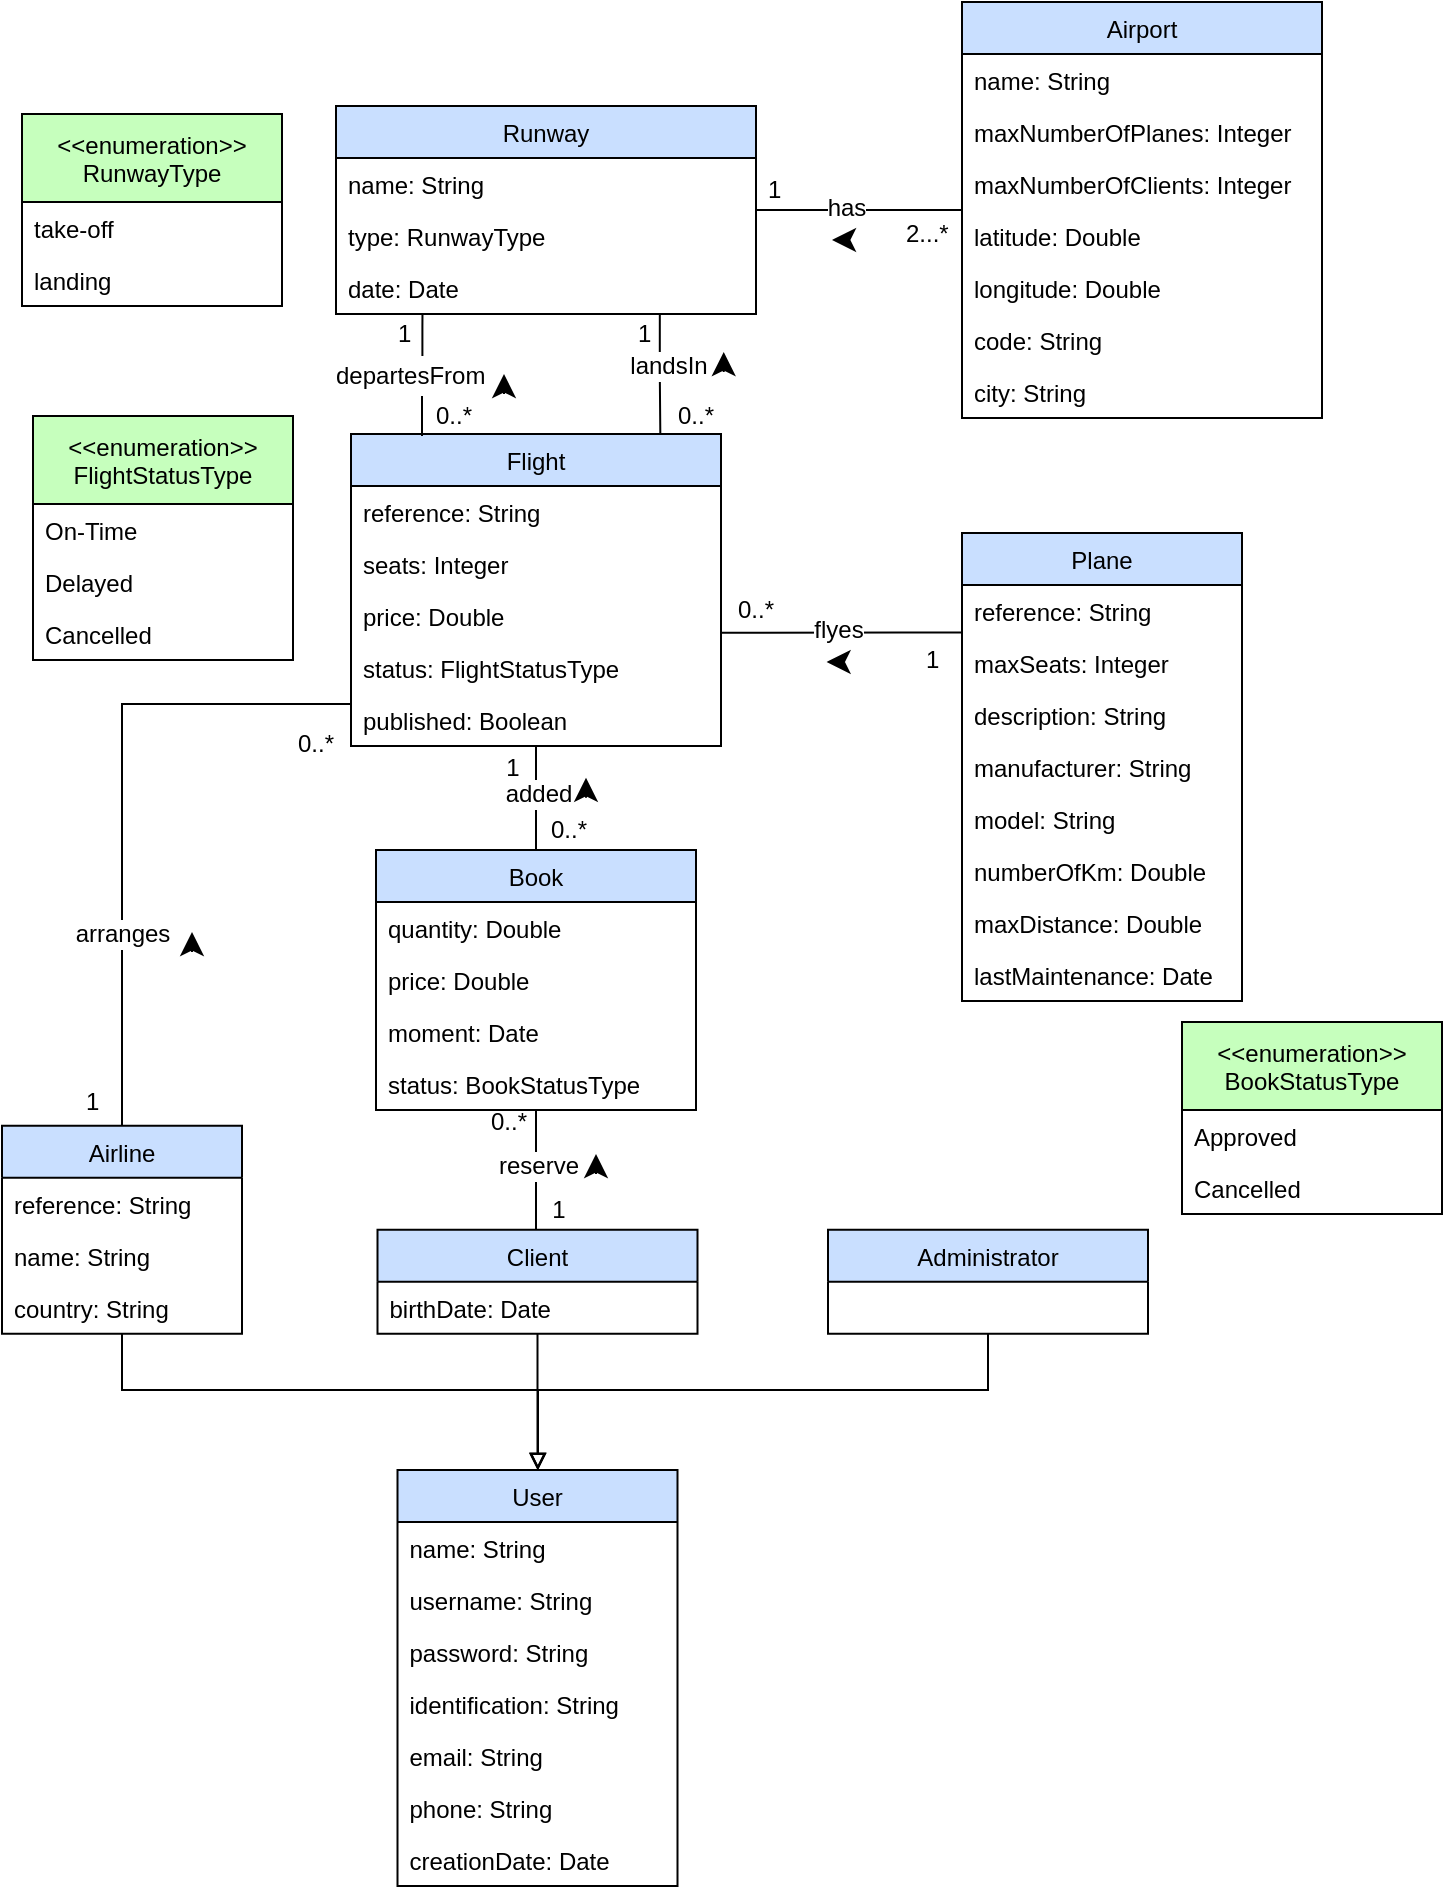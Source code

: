 <mxfile version="12.7.6" type="device"><diagram id="jjlKhus_xSIykUgJ4xhV" name="Page-1"><mxGraphModel dx="1038" dy="584" grid="1" gridSize="10" guides="1" tooltips="1" connect="1" arrows="1" fold="1" page="1" pageScale="1" pageWidth="827" pageHeight="1169" math="0" shadow="0"><root><mxCell id="0"/><mxCell id="1" parent="0"/><mxCell id="i8U-wxFuqgs0PLPMtwqe-15" style="edgeStyle=orthogonalEdgeStyle;rounded=0;orthogonalLoop=1;jettySize=auto;html=1;endArrow=none;endFill=0;" parent="1" source="wiXEgSdRvyLpgxrbXpj9-1" target="e47_xVu1gTIImA9z5qKd-11" edge="1"><mxGeometry relative="1" as="geometry"/></mxCell><mxCell id="i8U-wxFuqgs0PLPMtwqe-63" value="has" style="text;html=1;resizable=0;points=[];align=center;verticalAlign=middle;labelBackgroundColor=#ffffff;fontSize=12;" parent="i8U-wxFuqgs0PLPMtwqe-15" vertex="1" connectable="0"><mxGeometry x="0.215" y="2" relative="1" as="geometry"><mxPoint x="4.71" y="-3.2" as="offset"/></mxGeometry></mxCell><mxCell id="wiXEgSdRvyLpgxrbXpj9-1" value="Airport" style="swimlane;fontStyle=0;childLayout=stackLayout;horizontal=1;startSize=26;fillColor=#C9DFFF;horizontalStack=0;resizeParent=1;resizeParentMax=0;resizeLast=0;collapsible=1;marginBottom=0;" parent="1" vertex="1"><mxGeometry x="570" y="60" width="180" height="208" as="geometry"/></mxCell><mxCell id="e47_xVu1gTIImA9z5qKd-8" value="name: String" style="text;strokeColor=none;fillColor=none;align=left;verticalAlign=top;spacingLeft=4;spacingRight=4;overflow=hidden;rotatable=0;points=[[0,0.5],[1,0.5]];portConstraint=eastwest;" parent="wiXEgSdRvyLpgxrbXpj9-1" vertex="1"><mxGeometry y="26" width="180" height="26" as="geometry"/></mxCell><mxCell id="wiXEgSdRvyLpgxrbXpj9-2" value="maxNumberOfPlanes: Integer" style="text;strokeColor=none;fillColor=none;align=left;verticalAlign=top;spacingLeft=4;spacingRight=4;overflow=hidden;rotatable=0;points=[[0,0.5],[1,0.5]];portConstraint=eastwest;" parent="wiXEgSdRvyLpgxrbXpj9-1" vertex="1"><mxGeometry y="52" width="180" height="26" as="geometry"/></mxCell><mxCell id="wiXEgSdRvyLpgxrbXpj9-3" value="maxNumberOfClients: Integer" style="text;strokeColor=none;fillColor=none;align=left;verticalAlign=top;spacingLeft=4;spacingRight=4;overflow=hidden;rotatable=0;points=[[0,0.5],[1,0.5]];portConstraint=eastwest;" parent="wiXEgSdRvyLpgxrbXpj9-1" vertex="1"><mxGeometry y="78" width="180" height="26" as="geometry"/></mxCell><mxCell id="wiXEgSdRvyLpgxrbXpj9-18" value="latitude: Double" style="text;strokeColor=none;fillColor=none;align=left;verticalAlign=top;spacingLeft=4;spacingRight=4;overflow=hidden;rotatable=0;points=[[0,0.5],[1,0.5]];portConstraint=eastwest;" parent="wiXEgSdRvyLpgxrbXpj9-1" vertex="1"><mxGeometry y="104" width="180" height="26" as="geometry"/></mxCell><mxCell id="wiXEgSdRvyLpgxrbXpj9-19" value="longitude: Double" style="text;strokeColor=none;fillColor=none;align=left;verticalAlign=top;spacingLeft=4;spacingRight=4;overflow=hidden;rotatable=0;points=[[0,0.5],[1,0.5]];portConstraint=eastwest;" parent="wiXEgSdRvyLpgxrbXpj9-1" vertex="1"><mxGeometry y="130" width="180" height="26" as="geometry"/></mxCell><mxCell id="e47_xVu1gTIImA9z5qKd-31" value="code: String" style="text;strokeColor=none;fillColor=none;align=left;verticalAlign=top;spacingLeft=4;spacingRight=4;overflow=hidden;rotatable=0;points=[[0,0.5],[1,0.5]];portConstraint=eastwest;" parent="wiXEgSdRvyLpgxrbXpj9-1" vertex="1"><mxGeometry y="156" width="180" height="26" as="geometry"/></mxCell><mxCell id="_Gs-0p0A_HQVbvWXgcsS-1" value="city: String" style="text;strokeColor=none;fillColor=none;align=left;verticalAlign=top;spacingLeft=4;spacingRight=4;overflow=hidden;rotatable=0;points=[[0,0.5],[1,0.5]];portConstraint=eastwest;" parent="wiXEgSdRvyLpgxrbXpj9-1" vertex="1"><mxGeometry y="182" width="180" height="26" as="geometry"/></mxCell><mxCell id="wiXEgSdRvyLpgxrbXpj9-56" style="edgeStyle=orthogonalEdgeStyle;rounded=0;orthogonalLoop=1;jettySize=auto;html=1;endArrow=none;endFill=0;startArrow=none;startFill=0;exitX=1;exitY=0.5;exitDx=0;exitDy=0;" parent="1" target="wiXEgSdRvyLpgxrbXpj9-24" edge="1"><mxGeometry relative="1" as="geometry"><mxPoint x="449.497" y="375.345" as="sourcePoint"/><mxPoint x="640.29" y="375.862" as="targetPoint"/><Array as="points"><mxPoint x="540" y="375"/><mxPoint x="540" y="375"/></Array></mxGeometry></mxCell><mxCell id="i8U-wxFuqgs0PLPMtwqe-56" value="flyes" style="text;html=1;resizable=0;points=[];align=center;verticalAlign=middle;labelBackgroundColor=#ffffff;fontSize=12;" parent="wiXEgSdRvyLpgxrbXpj9-56" vertex="1" connectable="0"><mxGeometry x="-0.032" y="-1" relative="1" as="geometry"><mxPoint y="-2.1" as="offset"/></mxGeometry></mxCell><mxCell id="wiXEgSdRvyLpgxrbXpj9-119" style="edgeStyle=orthogonalEdgeStyle;rounded=0;orthogonalLoop=1;jettySize=auto;html=1;endArrow=none;endFill=0;endSize=12;exitX=-0.001;exitY=0.192;exitDx=0;exitDy=0;exitPerimeter=0;" parent="1" source="gI_N3tpRyIYQLlrULtav-6" target="wiXEgSdRvyLpgxrbXpj9-35" edge="1"><mxGeometry relative="1" as="geometry"><Array as="points"/></mxGeometry></mxCell><mxCell id="i8U-wxFuqgs0PLPMtwqe-54" value="arranges" style="text;html=1;resizable=0;points=[];align=center;verticalAlign=middle;labelBackgroundColor=#ffffff;fontSize=12;" parent="wiXEgSdRvyLpgxrbXpj9-119" vertex="1" connectable="0"><mxGeometry x="0.094" y="1" relative="1" as="geometry"><mxPoint x="-1.29" y="50.93" as="offset"/></mxGeometry></mxCell><mxCell id="wiXEgSdRvyLpgxrbXpj9-20" value="Flight" style="swimlane;fontStyle=0;childLayout=stackLayout;horizontal=1;startSize=26;fillColor=#C9DFFF;horizontalStack=0;resizeParent=1;resizeParentMax=0;resizeLast=0;collapsible=1;marginBottom=0;" parent="1" vertex="1"><mxGeometry x="264.5" y="276" width="185" height="156" as="geometry"/></mxCell><mxCell id="wiXEgSdRvyLpgxrbXpj9-21" value="reference: String" style="text;strokeColor=none;fillColor=none;align=left;verticalAlign=top;spacingLeft=4;spacingRight=4;overflow=hidden;rotatable=0;points=[[0,0.5],[1,0.5]];portConstraint=eastwest;" parent="wiXEgSdRvyLpgxrbXpj9-20" vertex="1"><mxGeometry y="26" width="185" height="26" as="geometry"/></mxCell><mxCell id="i8U-wxFuqgs0PLPMtwqe-36" value="seats: Integer" style="text;strokeColor=none;fillColor=none;align=left;verticalAlign=top;spacingLeft=4;spacingRight=4;overflow=hidden;rotatable=0;points=[[0,0.5],[1,0.5]];portConstraint=eastwest;" parent="wiXEgSdRvyLpgxrbXpj9-20" vertex="1"><mxGeometry y="52" width="185" height="26" as="geometry"/></mxCell><mxCell id="MM5RyZg-ztgFX06u590O-25" value="price: Double" style="text;strokeColor=none;fillColor=none;align=left;verticalAlign=top;spacingLeft=4;spacingRight=4;overflow=hidden;rotatable=0;points=[[0,0.5],[1,0.5]];portConstraint=eastwest;" parent="wiXEgSdRvyLpgxrbXpj9-20" vertex="1"><mxGeometry y="78" width="185" height="26" as="geometry"/></mxCell><mxCell id="_Gs-0p0A_HQVbvWXgcsS-5" value="status: FlightStatusType" style="text;strokeColor=none;fillColor=none;align=left;verticalAlign=top;spacingLeft=4;spacingRight=4;overflow=hidden;rotatable=0;points=[[0,0.5],[1,0.5]];portConstraint=eastwest;" parent="wiXEgSdRvyLpgxrbXpj9-20" vertex="1"><mxGeometry y="104" width="185" height="26" as="geometry"/></mxCell><mxCell id="gI_N3tpRyIYQLlrULtav-6" value="published: Boolean" style="text;strokeColor=none;fillColor=none;align=left;verticalAlign=top;spacingLeft=4;spacingRight=4;overflow=hidden;rotatable=0;points=[[0,0.5],[1,0.5]];portConstraint=eastwest;" vertex="1" parent="wiXEgSdRvyLpgxrbXpj9-20"><mxGeometry y="130" width="185" height="26" as="geometry"/></mxCell><mxCell id="wiXEgSdRvyLpgxrbXpj9-24" value="Plane" style="swimlane;fontStyle=0;childLayout=stackLayout;horizontal=1;startSize=26;fillColor=#C9DFFF;horizontalStack=0;resizeParent=1;resizeParentMax=0;resizeLast=0;collapsible=1;marginBottom=0;" parent="1" vertex="1"><mxGeometry x="570" y="325.5" width="140" height="234" as="geometry"/></mxCell><mxCell id="wiXEgSdRvyLpgxrbXpj9-25" value="reference: String" style="text;strokeColor=none;fillColor=none;align=left;verticalAlign=top;spacingLeft=4;spacingRight=4;overflow=hidden;rotatable=0;points=[[0,0.5],[1,0.5]];portConstraint=eastwest;" parent="wiXEgSdRvyLpgxrbXpj9-24" vertex="1"><mxGeometry y="26" width="140" height="26" as="geometry"/></mxCell><mxCell id="wiXEgSdRvyLpgxrbXpj9-26" value="maxSeats: Integer" style="text;strokeColor=none;fillColor=none;align=left;verticalAlign=top;spacingLeft=4;spacingRight=4;overflow=hidden;rotatable=0;points=[[0,0.5],[1,0.5]];portConstraint=eastwest;" parent="wiXEgSdRvyLpgxrbXpj9-24" vertex="1"><mxGeometry y="52" width="140" height="26" as="geometry"/></mxCell><mxCell id="wiXEgSdRvyLpgxrbXpj9-27" value="description: String" style="text;strokeColor=none;fillColor=none;align=left;verticalAlign=top;spacingLeft=4;spacingRight=4;overflow=hidden;rotatable=0;points=[[0,0.5],[1,0.5]];portConstraint=eastwest;" parent="wiXEgSdRvyLpgxrbXpj9-24" vertex="1"><mxGeometry y="78" width="140" height="26" as="geometry"/></mxCell><mxCell id="wiXEgSdRvyLpgxrbXpj9-32" value="manufacturer: String" style="text;strokeColor=none;fillColor=none;align=left;verticalAlign=top;spacingLeft=4;spacingRight=4;overflow=hidden;rotatable=0;points=[[0,0.5],[1,0.5]];portConstraint=eastwest;" parent="wiXEgSdRvyLpgxrbXpj9-24" vertex="1"><mxGeometry y="104" width="140" height="26" as="geometry"/></mxCell><mxCell id="wiXEgSdRvyLpgxrbXpj9-33" value="model: String" style="text;strokeColor=none;fillColor=none;align=left;verticalAlign=top;spacingLeft=4;spacingRight=4;overflow=hidden;rotatable=0;points=[[0,0.5],[1,0.5]];portConstraint=eastwest;" parent="wiXEgSdRvyLpgxrbXpj9-24" vertex="1"><mxGeometry y="130" width="140" height="26" as="geometry"/></mxCell><mxCell id="wiXEgSdRvyLpgxrbXpj9-34" value="numberOfKm: Double" style="text;strokeColor=none;fillColor=none;align=left;verticalAlign=top;spacingLeft=4;spacingRight=4;overflow=hidden;rotatable=0;points=[[0,0.5],[1,0.5]];portConstraint=eastwest;" parent="wiXEgSdRvyLpgxrbXpj9-24" vertex="1"><mxGeometry y="156" width="140" height="26" as="geometry"/></mxCell><mxCell id="of_QxzewLx2LEj0Din7o-1" value="maxDistance: Double" style="text;strokeColor=none;fillColor=none;align=left;verticalAlign=top;spacingLeft=4;spacingRight=4;overflow=hidden;rotatable=0;points=[[0,0.5],[1,0.5]];portConstraint=eastwest;" parent="wiXEgSdRvyLpgxrbXpj9-24" vertex="1"><mxGeometry y="182" width="140" height="26" as="geometry"/></mxCell><mxCell id="wubz8HPa-OPtQIQeX_Rz-7" value="lastMaintenance: Date" style="text;strokeColor=none;fillColor=none;align=left;verticalAlign=top;spacingLeft=4;spacingRight=4;overflow=hidden;rotatable=0;points=[[0,0.5],[1,0.5]];portConstraint=eastwest;" parent="wiXEgSdRvyLpgxrbXpj9-24" vertex="1"><mxGeometry y="208" width="140" height="26" as="geometry"/></mxCell><mxCell id="MM5RyZg-ztgFX06u590O-30" style="edgeStyle=orthogonalEdgeStyle;rounded=0;orthogonalLoop=1;jettySize=auto;html=1;endArrow=block;endFill=0;" parent="1" source="wiXEgSdRvyLpgxrbXpj9-35" target="wiXEgSdRvyLpgxrbXpj9-97" edge="1"><mxGeometry relative="1" as="geometry"><Array as="points"><mxPoint x="150" y="754"/><mxPoint x="358" y="754"/></Array></mxGeometry></mxCell><mxCell id="wiXEgSdRvyLpgxrbXpj9-35" value="Airline" style="swimlane;fontStyle=0;childLayout=stackLayout;horizontal=1;startSize=26;fillColor=#C9DFFF;horizontalStack=0;resizeParent=1;resizeParentMax=0;resizeLast=0;collapsible=1;marginBottom=0;" parent="1" vertex="1"><mxGeometry x="90" y="621.86" width="120" height="104" as="geometry"/></mxCell><mxCell id="wubz8HPa-OPtQIQeX_Rz-4" value="reference: String" style="text;strokeColor=none;fillColor=none;align=left;verticalAlign=top;spacingLeft=4;spacingRight=4;overflow=hidden;rotatable=0;points=[[0,0.5],[1,0.5]];portConstraint=eastwest;" parent="wiXEgSdRvyLpgxrbXpj9-35" vertex="1"><mxGeometry y="26" width="120" height="26" as="geometry"/></mxCell><mxCell id="wiXEgSdRvyLpgxrbXpj9-36" value="name: String" style="text;strokeColor=none;fillColor=none;align=left;verticalAlign=top;spacingLeft=4;spacingRight=4;overflow=hidden;rotatable=0;points=[[0,0.5],[1,0.5]];portConstraint=eastwest;" parent="wiXEgSdRvyLpgxrbXpj9-35" vertex="1"><mxGeometry y="52" width="120" height="26" as="geometry"/></mxCell><mxCell id="wubz8HPa-OPtQIQeX_Rz-3" value="country: String" style="text;strokeColor=none;fillColor=none;align=left;verticalAlign=top;spacingLeft=4;spacingRight=4;overflow=hidden;rotatable=0;points=[[0,0.5],[1,0.5]];portConstraint=eastwest;" parent="wiXEgSdRvyLpgxrbXpj9-35" vertex="1"><mxGeometry y="78" width="120" height="26" as="geometry"/></mxCell><mxCell id="i8U-wxFuqgs0PLPMtwqe-4" style="edgeStyle=orthogonalEdgeStyle;rounded=0;orthogonalLoop=1;jettySize=auto;html=1;endArrow=block;endFill=0;" parent="1" source="wiXEgSdRvyLpgxrbXpj9-39" target="wiXEgSdRvyLpgxrbXpj9-97" edge="1"><mxGeometry relative="1" as="geometry"><mxPoint x="357.75" y="769.86" as="targetPoint"/><Array as="points"><mxPoint x="358" y="846"/><mxPoint x="358" y="846"/></Array></mxGeometry></mxCell><mxCell id="wiXEgSdRvyLpgxrbXpj9-39" value="Client" style="swimlane;fontStyle=0;childLayout=stackLayout;horizontal=1;startSize=26;fillColor=#C9DFFF;horizontalStack=0;resizeParent=1;resizeParentMax=0;resizeLast=0;collapsible=1;marginBottom=0;" parent="1" vertex="1"><mxGeometry x="277.75" y="673.86" width="160" height="52" as="geometry"/></mxCell><mxCell id="wiXEgSdRvyLpgxrbXpj9-41" value="birthDate: Date" style="text;strokeColor=none;fillColor=none;align=left;verticalAlign=top;spacingLeft=4;spacingRight=4;overflow=hidden;rotatable=0;points=[[0,0.5],[1,0.5]];portConstraint=eastwest;" parent="wiXEgSdRvyLpgxrbXpj9-39" vertex="1"><mxGeometry y="26" width="160" height="26" as="geometry"/></mxCell><mxCell id="wiXEgSdRvyLpgxrbXpj9-97" value="User" style="swimlane;fontStyle=0;childLayout=stackLayout;horizontal=1;startSize=26;fillColor=#C9DFFF;horizontalStack=0;resizeParent=1;resizeParentMax=0;resizeLast=0;collapsible=1;marginBottom=0;" parent="1" vertex="1"><mxGeometry x="287.75" y="794" width="140" height="208" as="geometry"/></mxCell><mxCell id="wiXEgSdRvyLpgxrbXpj9-98" value="name: String" style="text;strokeColor=none;fillColor=none;align=left;verticalAlign=top;spacingLeft=4;spacingRight=4;overflow=hidden;rotatable=0;points=[[0,0.5],[1,0.5]];portConstraint=eastwest;" parent="wiXEgSdRvyLpgxrbXpj9-97" vertex="1"><mxGeometry y="26" width="140" height="26" as="geometry"/></mxCell><mxCell id="wiXEgSdRvyLpgxrbXpj9-99" value="username: String" style="text;strokeColor=none;fillColor=none;align=left;verticalAlign=top;spacingLeft=4;spacingRight=4;overflow=hidden;rotatable=0;points=[[0,0.5],[1,0.5]];portConstraint=eastwest;" parent="wiXEgSdRvyLpgxrbXpj9-97" vertex="1"><mxGeometry y="52" width="140" height="26" as="geometry"/></mxCell><mxCell id="wiXEgSdRvyLpgxrbXpj9-100" value="password: String" style="text;strokeColor=none;fillColor=none;align=left;verticalAlign=top;spacingLeft=4;spacingRight=4;overflow=hidden;rotatable=0;points=[[0,0.5],[1,0.5]];portConstraint=eastwest;" parent="wiXEgSdRvyLpgxrbXpj9-97" vertex="1"><mxGeometry y="78" width="140" height="26" as="geometry"/></mxCell><mxCell id="wiXEgSdRvyLpgxrbXpj9-102" value="identification: String" style="text;strokeColor=none;fillColor=none;align=left;verticalAlign=top;spacingLeft=4;spacingRight=4;overflow=hidden;rotatable=0;points=[[0,0.5],[1,0.5]];portConstraint=eastwest;" parent="wiXEgSdRvyLpgxrbXpj9-97" vertex="1"><mxGeometry y="104" width="140" height="26" as="geometry"/></mxCell><mxCell id="wiXEgSdRvyLpgxrbXpj9-104" value="email: String" style="text;strokeColor=none;fillColor=none;align=left;verticalAlign=top;spacingLeft=4;spacingRight=4;overflow=hidden;rotatable=0;points=[[0,0.5],[1,0.5]];portConstraint=eastwest;" parent="wiXEgSdRvyLpgxrbXpj9-97" vertex="1"><mxGeometry y="130" width="140" height="26" as="geometry"/></mxCell><mxCell id="wiXEgSdRvyLpgxrbXpj9-105" value="phone: String" style="text;strokeColor=none;fillColor=none;align=left;verticalAlign=top;spacingLeft=4;spacingRight=4;overflow=hidden;rotatable=0;points=[[0,0.5],[1,0.5]];portConstraint=eastwest;" parent="wiXEgSdRvyLpgxrbXpj9-97" vertex="1"><mxGeometry y="156" width="140" height="26" as="geometry"/></mxCell><mxCell id="wiXEgSdRvyLpgxrbXpj9-106" value="creationDate: Date" style="text;strokeColor=none;fillColor=none;align=left;verticalAlign=top;spacingLeft=4;spacingRight=4;overflow=hidden;rotatable=0;points=[[0,0.5],[1,0.5]];portConstraint=eastwest;" parent="wiXEgSdRvyLpgxrbXpj9-97" vertex="1"><mxGeometry y="182" width="140" height="26" as="geometry"/></mxCell><mxCell id="i8U-wxFuqgs0PLPMtwqe-8" style="edgeStyle=orthogonalEdgeStyle;rounded=0;orthogonalLoop=1;jettySize=auto;html=1;endArrow=none;endFill=0;exitX=0.771;exitY=1.001;exitDx=0;exitDy=0;exitPerimeter=0;entryX=0.836;entryY=-0.002;entryDx=0;entryDy=0;entryPerimeter=0;" parent="1" source="xrDskatiDHKC_VtXqMRC-3" edge="1" target="wiXEgSdRvyLpgxrbXpj9-20"><mxGeometry relative="1" as="geometry"><mxPoint x="419" y="270" as="targetPoint"/><mxPoint x="419.67" y="217.524" as="sourcePoint"/></mxGeometry></mxCell><mxCell id="i8U-wxFuqgs0PLPMtwqe-12" value="landsIn" style="text;html=1;resizable=0;points=[];align=center;verticalAlign=middle;labelBackgroundColor=#ffffff;" parent="i8U-wxFuqgs0PLPMtwqe-8" vertex="1" connectable="0"><mxGeometry x="0.205" y="2" relative="1" as="geometry"><mxPoint x="1.67" y="-9.73" as="offset"/></mxGeometry></mxCell><mxCell id="i8U-wxFuqgs0PLPMtwqe-13" style="edgeStyle=orthogonalEdgeStyle;rounded=0;orthogonalLoop=1;jettySize=auto;html=1;endArrow=none;endFill=0;" parent="1" source="i8U-wxFuqgs0PLPMtwqe-10" edge="1"><mxGeometry relative="1" as="geometry"><Array as="points"/><mxPoint x="300" y="277" as="targetPoint"/></mxGeometry></mxCell><mxCell id="e47_xVu1gTIImA9z5qKd-11" value="Runway" style="swimlane;fontStyle=0;childLayout=stackLayout;horizontal=1;startSize=26;fillColor=#C9DFFF;horizontalStack=0;resizeParent=1;resizeParentMax=0;resizeLast=0;collapsible=1;marginBottom=0;" parent="1" vertex="1"><mxGeometry x="257" y="112" width="210" height="104" as="geometry"/></mxCell><mxCell id="e47_xVu1gTIImA9z5qKd-12" value="name: String" style="text;strokeColor=none;fillColor=none;align=left;verticalAlign=top;spacingLeft=4;spacingRight=4;overflow=hidden;rotatable=0;points=[[0,0.5],[1,0.5]];portConstraint=eastwest;" parent="e47_xVu1gTIImA9z5qKd-11" vertex="1"><mxGeometry y="26" width="210" height="26" as="geometry"/></mxCell><mxCell id="e47_xVu1gTIImA9z5qKd-16" value="type: RunwayType" style="text;strokeColor=none;fillColor=none;align=left;verticalAlign=top;spacingLeft=4;spacingRight=4;overflow=hidden;rotatable=0;points=[[0,0.5],[1,0.5]];portConstraint=eastwest;" parent="e47_xVu1gTIImA9z5qKd-11" vertex="1"><mxGeometry y="52" width="210" height="26" as="geometry"/></mxCell><mxCell id="xrDskatiDHKC_VtXqMRC-3" value="date: Date" style="text;strokeColor=none;fillColor=none;align=left;verticalAlign=top;spacingLeft=4;spacingRight=4;overflow=hidden;rotatable=0;points=[[0,0.5],[1,0.5]];portConstraint=eastwest;" parent="e47_xVu1gTIImA9z5qKd-11" vertex="1"><mxGeometry y="78" width="210" height="26" as="geometry"/></mxCell><mxCell id="e47_xVu1gTIImA9z5qKd-18" value="&lt;&lt;enumeration&gt;&gt;&#10;RunwayType" style="swimlane;fontStyle=0;childLayout=stackLayout;horizontal=1;startSize=44;fillColor=#C6FFBD;horizontalStack=0;resizeParent=1;resizeParentMax=0;resizeLast=0;collapsible=1;marginBottom=0;" parent="1" vertex="1"><mxGeometry x="100" y="116" width="130" height="96" as="geometry"/></mxCell><mxCell id="e47_xVu1gTIImA9z5qKd-19" value="take-off" style="text;strokeColor=none;fillColor=none;align=left;verticalAlign=top;spacingLeft=4;spacingRight=4;overflow=hidden;rotatable=0;points=[[0,0.5],[1,0.5]];portConstraint=eastwest;" parent="e47_xVu1gTIImA9z5qKd-18" vertex="1"><mxGeometry y="44" width="130" height="26" as="geometry"/></mxCell><mxCell id="e47_xVu1gTIImA9z5qKd-20" value="landing" style="text;strokeColor=none;fillColor=none;align=left;verticalAlign=top;spacingLeft=4;spacingRight=4;overflow=hidden;rotatable=0;points=[[0,0.5],[1,0.5]];portConstraint=eastwest;" parent="e47_xVu1gTIImA9z5qKd-18" vertex="1"><mxGeometry y="70" width="130" height="26" as="geometry"/></mxCell><mxCell id="i8U-wxFuqgs0PLPMtwqe-10" value="departesFrom" style="text;html=1;resizable=0;points=[];autosize=1;align=left;verticalAlign=top;spacingTop=-4;" parent="1" vertex="1"><mxGeometry x="255" y="237" width="90" height="20" as="geometry"/></mxCell><mxCell id="i8U-wxFuqgs0PLPMtwqe-14" style="edgeStyle=orthogonalEdgeStyle;rounded=0;orthogonalLoop=1;jettySize=auto;html=1;endArrow=none;endFill=0;" parent="1" target="i8U-wxFuqgs0PLPMtwqe-10" edge="1"><mxGeometry relative="1" as="geometry"><mxPoint x="300.238" y="216" as="sourcePoint"/><mxPoint x="305" y="321" as="targetPoint"/><Array as="points"><mxPoint x="300" y="222"/><mxPoint x="300" y="222"/></Array></mxGeometry></mxCell><mxCell id="i8U-wxFuqgs0PLPMtwqe-17" value="0..*" style="text;html=1;resizable=0;points=[];autosize=1;align=left;verticalAlign=top;spacingTop=-4;" parent="1" vertex="1"><mxGeometry x="305" y="257" width="30" height="20" as="geometry"/></mxCell><mxCell id="i8U-wxFuqgs0PLPMtwqe-19" value="1" style="text;html=1;resizable=0;points=[];autosize=1;align=left;verticalAlign=top;spacingTop=-4;" parent="1" vertex="1"><mxGeometry x="286" y="216" width="20" height="20" as="geometry"/></mxCell><mxCell id="i8U-wxFuqgs0PLPMtwqe-20" value="1" style="text;html=1;resizable=0;points=[];autosize=1;align=left;verticalAlign=top;spacingTop=-4;" parent="1" vertex="1"><mxGeometry x="405.86" y="216" width="20" height="20" as="geometry"/></mxCell><mxCell id="i8U-wxFuqgs0PLPMtwqe-21" value="0..*" style="text;html=1;resizable=0;points=[];autosize=1;align=left;verticalAlign=top;spacingTop=-4;" parent="1" vertex="1"><mxGeometry x="426.29" y="257" width="30" height="20" as="geometry"/></mxCell><mxCell id="i8U-wxFuqgs0PLPMtwqe-24" value="" style="endArrow=classic;html=1;strokeWidth=1;fillColor=#000000;fontSize=6;endSize=9;startSize=7;" parent="1" edge="1"><mxGeometry width="50" height="50" relative="1" as="geometry"><mxPoint x="341" y="256" as="sourcePoint"/><mxPoint x="341" y="246" as="targetPoint"/></mxGeometry></mxCell><mxCell id="i8U-wxFuqgs0PLPMtwqe-25" value="" style="endArrow=classic;html=1;strokeWidth=1;fillColor=#000000;fontSize=6;endSize=9;startSize=7;" parent="1" edge="1"><mxGeometry width="50" height="50" relative="1" as="geometry"><mxPoint x="450.86" y="245" as="sourcePoint"/><mxPoint x="450.86" y="235" as="targetPoint"/></mxGeometry></mxCell><mxCell id="i8U-wxFuqgs0PLPMtwqe-33" value="2...*" style="text;html=1;resizable=0;points=[];autosize=1;align=left;verticalAlign=top;spacingTop=-4;fontSize=12;" parent="1" vertex="1"><mxGeometry x="540" y="166" width="30" height="10" as="geometry"/></mxCell><mxCell id="i8U-wxFuqgs0PLPMtwqe-34" value="1" style="text;html=1;resizable=0;points=[];autosize=1;align=left;verticalAlign=top;spacingTop=-4;fontSize=12;" parent="1" vertex="1"><mxGeometry x="471" y="144" width="20" height="10" as="geometry"/></mxCell><mxCell id="i8U-wxFuqgs0PLPMtwqe-37" value="1" style="text;html=1;resizable=0;points=[];autosize=1;align=left;verticalAlign=top;spacingTop=-4;fontSize=12;" parent="1" vertex="1"><mxGeometry x="130" y="600" width="20" height="10" as="geometry"/></mxCell><mxCell id="i8U-wxFuqgs0PLPMtwqe-38" value="0..*" style="text;html=1;resizable=0;points=[];autosize=1;align=left;verticalAlign=top;spacingTop=-4;fontSize=12;" parent="1" vertex="1"><mxGeometry x="235.5" y="421" width="30" height="20" as="geometry"/></mxCell><mxCell id="i8U-wxFuqgs0PLPMtwqe-41" value="1" style="text;html=1;resizable=0;points=[];autosize=1;align=left;verticalAlign=top;spacingTop=-4;fontSize=12;" parent="1" vertex="1"><mxGeometry x="550" y="379" width="20" height="10" as="geometry"/></mxCell><mxCell id="i8U-wxFuqgs0PLPMtwqe-42" value="0..*" style="text;html=1;resizable=0;points=[];autosize=1;align=left;verticalAlign=top;spacingTop=-4;fontSize=12;" parent="1" vertex="1"><mxGeometry x="456.29" y="354" width="30" height="20" as="geometry"/></mxCell><mxCell id="i8U-wxFuqgs0PLPMtwqe-55" value="" style="endArrow=classic;html=1;strokeWidth=1;fillColor=#000000;fontSize=6;endSize=9;startSize=7;" parent="1" edge="1"><mxGeometry width="50" height="50" relative="1" as="geometry"><mxPoint x="185" y="535" as="sourcePoint"/><mxPoint x="185" y="525" as="targetPoint"/></mxGeometry></mxCell><mxCell id="i8U-wxFuqgs0PLPMtwqe-62" value="" style="endArrow=classic;html=1;strokeWidth=1;fillColor=#000000;fontSize=6;endSize=9;startSize=7;" parent="1" edge="1"><mxGeometry width="50" height="50" relative="1" as="geometry"><mxPoint x="507.29" y="390" as="sourcePoint"/><mxPoint x="502.29" y="390" as="targetPoint"/></mxGeometry></mxCell><mxCell id="MM5RyZg-ztgFX06u590O-19" style="edgeStyle=orthogonalEdgeStyle;rounded=0;orthogonalLoop=1;jettySize=auto;html=1;endArrow=none;endFill=0;" parent="1" source="MM5RyZg-ztgFX06u590O-13" target="wiXEgSdRvyLpgxrbXpj9-39" edge="1"><mxGeometry relative="1" as="geometry"><Array as="points"><mxPoint x="358" y="696"/><mxPoint x="358" y="696"/></Array></mxGeometry></mxCell><mxCell id="MM5RyZg-ztgFX06u590O-48" value="reserve" style="text;html=1;align=center;verticalAlign=middle;resizable=0;points=[];;labelBackgroundColor=#ffffff;" parent="MM5RyZg-ztgFX06u590O-19" vertex="1" connectable="0"><mxGeometry x="0.32" relative="1" as="geometry"><mxPoint x="0.75" y="-11.29" as="offset"/></mxGeometry></mxCell><mxCell id="MM5RyZg-ztgFX06u590O-13" value="Book" style="swimlane;fontStyle=0;childLayout=stackLayout;horizontal=1;startSize=26;fillColor=#C9DFFF;horizontalStack=0;resizeParent=1;resizeParentMax=0;resizeLast=0;collapsible=1;marginBottom=0;" parent="1" vertex="1"><mxGeometry x="277" y="484" width="160" height="130" as="geometry"/></mxCell><mxCell id="MM5RyZg-ztgFX06u590O-14" value="quantity: Double" style="text;strokeColor=none;fillColor=none;align=left;verticalAlign=top;spacingLeft=4;spacingRight=4;overflow=hidden;rotatable=0;points=[[0,0.5],[1,0.5]];portConstraint=eastwest;" parent="MM5RyZg-ztgFX06u590O-13" vertex="1"><mxGeometry y="26" width="160" height="26" as="geometry"/></mxCell><mxCell id="MM5RyZg-ztgFX06u590O-39" value="price: Double" style="text;strokeColor=none;fillColor=none;align=left;verticalAlign=top;spacingLeft=4;spacingRight=4;overflow=hidden;rotatable=0;points=[[0,0.5],[1,0.5]];portConstraint=eastwest;" parent="MM5RyZg-ztgFX06u590O-13" vertex="1"><mxGeometry y="52" width="160" height="26" as="geometry"/></mxCell><mxCell id="MM5RyZg-ztgFX06u590O-15" value="moment: Date" style="text;strokeColor=none;fillColor=none;align=left;verticalAlign=top;spacingLeft=4;spacingRight=4;overflow=hidden;rotatable=0;points=[[0,0.5],[1,0.5]];portConstraint=eastwest;" parent="MM5RyZg-ztgFX06u590O-13" vertex="1"><mxGeometry y="78" width="160" height="26" as="geometry"/></mxCell><mxCell id="gI_N3tpRyIYQLlrULtav-1" value="status: BookStatusType" style="text;strokeColor=none;fillColor=none;align=left;verticalAlign=top;spacingLeft=4;spacingRight=4;overflow=hidden;rotatable=0;points=[[0,0.5],[1,0.5]];portConstraint=eastwest;" vertex="1" parent="MM5RyZg-ztgFX06u590O-13"><mxGeometry y="104" width="160" height="26" as="geometry"/></mxCell><mxCell id="MM5RyZg-ztgFX06u590O-43" style="edgeStyle=orthogonalEdgeStyle;rounded=0;orthogonalLoop=1;jettySize=auto;html=1;endArrow=none;endFill=0;" parent="1" source="MM5RyZg-ztgFX06u590O-13" target="wiXEgSdRvyLpgxrbXpj9-20" edge="1"><mxGeometry relative="1" as="geometry"><mxPoint x="357.143" y="553" as="sourcePoint"/><mxPoint x="356.905" y="457" as="targetPoint"/></mxGeometry></mxCell><mxCell id="MM5RyZg-ztgFX06u590O-51" value="added" style="text;html=1;align=center;verticalAlign=middle;resizable=0;points=[];;labelBackgroundColor=#ffffff;" parent="MM5RyZg-ztgFX06u590O-43" vertex="1" connectable="0"><mxGeometry x="0.266" relative="1" as="geometry"><mxPoint x="0.61" y="5.05" as="offset"/></mxGeometry></mxCell><mxCell id="MM5RyZg-ztgFX06u590O-50" value="" style="endArrow=classic;html=1;strokeWidth=1;fillColor=#000000;fontSize=6;endSize=9;startSize=7;" parent="1" edge="1"><mxGeometry width="50" height="50" relative="1" as="geometry"><mxPoint x="387" y="646" as="sourcePoint"/><mxPoint x="387" y="636" as="targetPoint"/></mxGeometry></mxCell><mxCell id="MM5RyZg-ztgFX06u590O-52" value="" style="endArrow=classic;html=1;strokeWidth=1;fillColor=#000000;fontSize=6;endSize=9;startSize=7;" parent="1" edge="1"><mxGeometry width="50" height="50" relative="1" as="geometry"><mxPoint x="382" y="457.89" as="sourcePoint"/><mxPoint x="382" y="447.89" as="targetPoint"/></mxGeometry></mxCell><mxCell id="MM5RyZg-ztgFX06u590O-53" value="" style="endArrow=classic;html=1;strokeWidth=1;fillColor=#000000;fontSize=6;endSize=9;startSize=7;" parent="1" edge="1"><mxGeometry width="50" height="50" relative="1" as="geometry"><mxPoint x="509.0" y="179" as="sourcePoint"/><mxPoint x="505.0" y="179" as="targetPoint"/></mxGeometry></mxCell><mxCell id="MM5RyZg-ztgFX06u590O-54" value="0..*" style="text;html=1;align=center;verticalAlign=middle;resizable=0;points=[];;autosize=1;" parent="1" vertex="1"><mxGeometry x="328" y="610" width="30" height="20" as="geometry"/></mxCell><mxCell id="MM5RyZg-ztgFX06u590O-55" value="1" style="text;html=1;align=center;verticalAlign=middle;resizable=0;points=[];;autosize=1;" parent="1" vertex="1"><mxGeometry x="358" y="653.86" width="20" height="20" as="geometry"/></mxCell><mxCell id="MM5RyZg-ztgFX06u590O-56" value="0..*" style="text;html=1;align=center;verticalAlign=middle;resizable=0;points=[];;autosize=1;" parent="1" vertex="1"><mxGeometry x="358" y="464" width="30" height="20" as="geometry"/></mxCell><mxCell id="MM5RyZg-ztgFX06u590O-57" value="1" style="text;html=1;align=center;verticalAlign=middle;resizable=0;points=[];;autosize=1;" parent="1" vertex="1"><mxGeometry x="335" y="432.5" width="20" height="20" as="geometry"/></mxCell><mxCell id="MM5RyZg-ztgFX06u590O-60" style="edgeStyle=orthogonalEdgeStyle;rounded=0;orthogonalLoop=1;jettySize=auto;html=1;endArrow=block;endFill=0;" parent="1" source="MM5RyZg-ztgFX06u590O-59" target="wiXEgSdRvyLpgxrbXpj9-97" edge="1"><mxGeometry relative="1" as="geometry"><Array as="points"><mxPoint x="583" y="754"/><mxPoint x="358" y="754"/></Array></mxGeometry></mxCell><mxCell id="MM5RyZg-ztgFX06u590O-59" value="Administrator" style="swimlane;fontStyle=0;childLayout=stackLayout;horizontal=1;startSize=26;fillColor=#C9DFFF;horizontalStack=0;resizeParent=1;resizeParentMax=0;resizeLast=0;collapsible=1;marginBottom=0;" parent="1" vertex="1"><mxGeometry x="503" y="673.86" width="160" height="52" as="geometry"><mxRectangle x="894" y="800" width="100" height="26" as="alternateBounds"/></mxGeometry></mxCell><mxCell id="_Gs-0p0A_HQVbvWXgcsS-11" value="&lt;&lt;enumeration&gt;&gt;&#10;FlightStatusType" style="swimlane;fontStyle=0;childLayout=stackLayout;horizontal=1;startSize=44;fillColor=#C6FFBD;horizontalStack=0;resizeParent=1;resizeParentMax=0;resizeLast=0;collapsible=1;marginBottom=0;" parent="1" vertex="1"><mxGeometry x="105.5" y="267" width="130" height="122" as="geometry"/></mxCell><mxCell id="_Gs-0p0A_HQVbvWXgcsS-12" value="On-Time" style="text;strokeColor=none;fillColor=none;align=left;verticalAlign=top;spacingLeft=4;spacingRight=4;overflow=hidden;rotatable=0;points=[[0,0.5],[1,0.5]];portConstraint=eastwest;" parent="_Gs-0p0A_HQVbvWXgcsS-11" vertex="1"><mxGeometry y="44" width="130" height="26" as="geometry"/></mxCell><mxCell id="_Gs-0p0A_HQVbvWXgcsS-13" value="Delayed" style="text;strokeColor=none;fillColor=none;align=left;verticalAlign=top;spacingLeft=4;spacingRight=4;overflow=hidden;rotatable=0;points=[[0,0.5],[1,0.5]];portConstraint=eastwest;" parent="_Gs-0p0A_HQVbvWXgcsS-11" vertex="1"><mxGeometry y="70" width="130" height="26" as="geometry"/></mxCell><mxCell id="_Gs-0p0A_HQVbvWXgcsS-14" value="Cancelled" style="text;strokeColor=none;fillColor=none;align=left;verticalAlign=top;spacingLeft=4;spacingRight=4;overflow=hidden;rotatable=0;points=[[0,0.5],[1,0.5]];portConstraint=eastwest;" parent="_Gs-0p0A_HQVbvWXgcsS-11" vertex="1"><mxGeometry y="96" width="130" height="26" as="geometry"/></mxCell><mxCell id="gI_N3tpRyIYQLlrULtav-2" value="&lt;&lt;enumeration&gt;&gt;&#10;BookStatusType" style="swimlane;fontStyle=0;childLayout=stackLayout;horizontal=1;startSize=44;fillColor=#C6FFBD;horizontalStack=0;resizeParent=1;resizeParentMax=0;resizeLast=0;collapsible=1;marginBottom=0;" vertex="1" parent="1"><mxGeometry x="680" y="570" width="130" height="96" as="geometry"/></mxCell><mxCell id="gI_N3tpRyIYQLlrULtav-3" value="Approved" style="text;strokeColor=none;fillColor=none;align=left;verticalAlign=top;spacingLeft=4;spacingRight=4;overflow=hidden;rotatable=0;points=[[0,0.5],[1,0.5]];portConstraint=eastwest;" vertex="1" parent="gI_N3tpRyIYQLlrULtav-2"><mxGeometry y="44" width="130" height="26" as="geometry"/></mxCell><mxCell id="gI_N3tpRyIYQLlrULtav-4" value="Cancelled" style="text;strokeColor=none;fillColor=none;align=left;verticalAlign=top;spacingLeft=4;spacingRight=4;overflow=hidden;rotatable=0;points=[[0,0.5],[1,0.5]];portConstraint=eastwest;" vertex="1" parent="gI_N3tpRyIYQLlrULtav-2"><mxGeometry y="70" width="130" height="26" as="geometry"/></mxCell></root></mxGraphModel></diagram></mxfile>